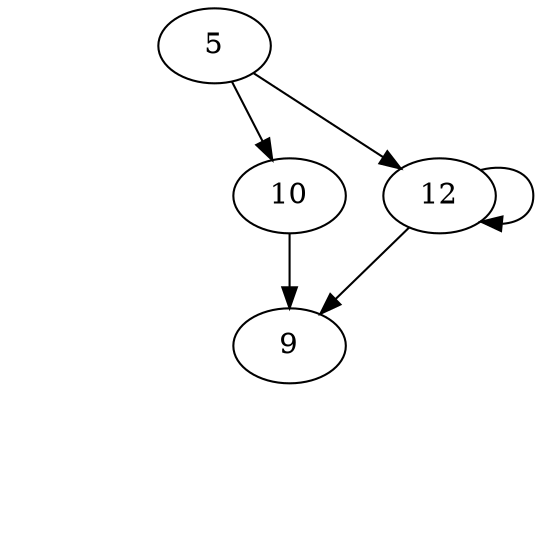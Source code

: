 digraph bst{a [style = invisible]5[label= 5 , style = circle]
None5[label= -1 , style = invisible]
10[label= 10 , style = circle]
9[label= 9 , style = circle]
None9[label= -1 , style = invisible]
None9[label= -1 , style = invisible]
None10[label= -1 , style = invisible]
5[label= 5 , style = circle]
None5[label= -1 , style = invisible]
12[label= 12 , style = circle]
9[label= 9 , style = circle]
None9[label= -1 , style = invisible]
None9[label= -1 , style = invisible]
12[label= 12 , style = circle]
None12[label= -1 , style = invisible]
None12[label= -1 , style = invisible]

5 -> None5 [style=invis]
5 -> 10
10 -> 9
9 -> None9 [style=invis]
9 -> None9 [style=invis]
10 -> None10 [style=invis]
5 -> None5 [style=invis]
5 -> 12
12 -> 9
9 -> None9 [style=invis]
9 -> None9 [style=invis]
12 -> 12
12 -> None12 [style=invis]
12 -> None12 [style=invis]
}